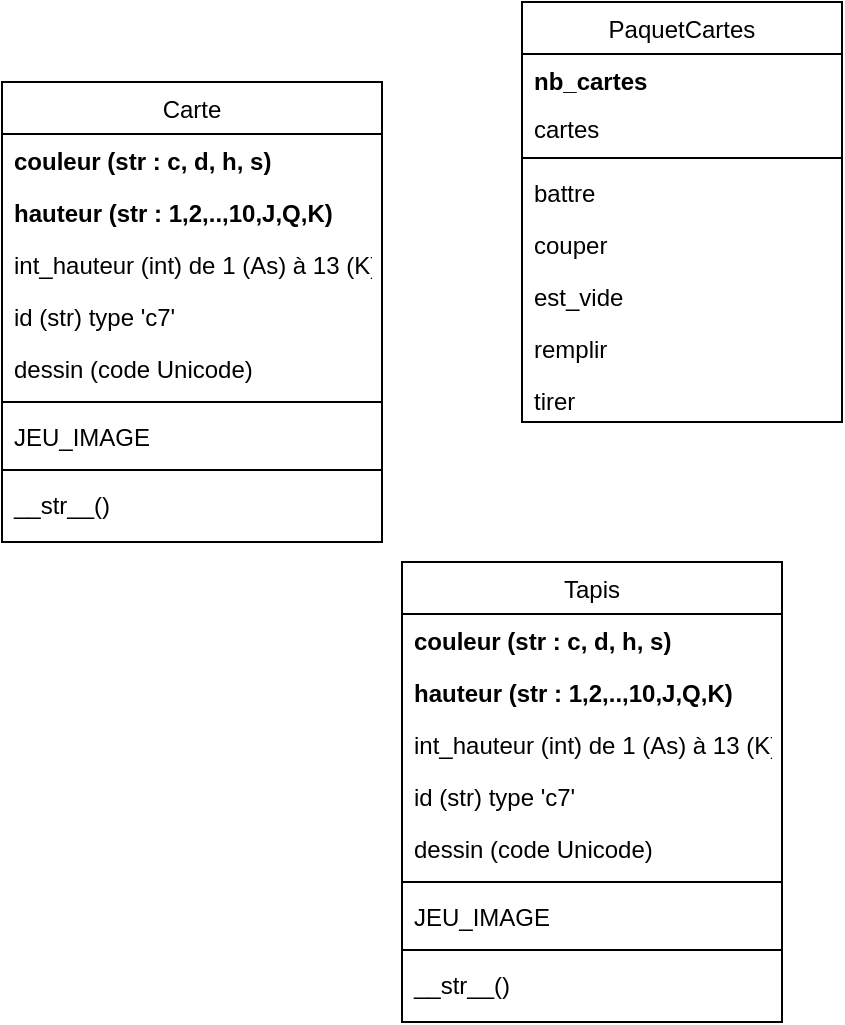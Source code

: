 <mxfile version="24.0.7" type="github">
  <diagram id="C5RBs43oDa-KdzZeNtuy" name="Page-1">
    <mxGraphModel dx="548" dy="436" grid="1" gridSize="10" guides="1" tooltips="1" connect="1" arrows="1" fold="1" page="1" pageScale="1" pageWidth="827" pageHeight="1169" math="0" shadow="0">
      <root>
        <mxCell id="WIyWlLk6GJQsqaUBKTNV-0" />
        <mxCell id="WIyWlLk6GJQsqaUBKTNV-1" parent="WIyWlLk6GJQsqaUBKTNV-0" />
        <mxCell id="zkfFHV4jXpPFQw0GAbJ--6" value="Carte" style="swimlane;fontStyle=0;align=center;verticalAlign=top;childLayout=stackLayout;horizontal=1;startSize=26;horizontalStack=0;resizeParent=1;resizeLast=0;collapsible=1;marginBottom=0;rounded=0;shadow=0;strokeWidth=1;" parent="WIyWlLk6GJQsqaUBKTNV-1" vertex="1">
          <mxGeometry x="50" y="300" width="190" height="230" as="geometry">
            <mxRectangle x="130" y="380" width="160" height="26" as="alternateBounds" />
          </mxGeometry>
        </mxCell>
        <mxCell id="cuVEG3gyqSC4my0nEuTG-7" value="couleur (str : c, d, h, s)" style="text;align=left;verticalAlign=top;spacingLeft=4;spacingRight=4;overflow=hidden;rotatable=0;points=[[0,0.5],[1,0.5]];portConstraint=eastwest;fontStyle=1" vertex="1" parent="zkfFHV4jXpPFQw0GAbJ--6">
          <mxGeometry y="26" width="190" height="26" as="geometry" />
        </mxCell>
        <mxCell id="cuVEG3gyqSC4my0nEuTG-9" value="hauteur (str : 1,2,..,10,J,Q,K)" style="text;align=left;verticalAlign=top;spacingLeft=4;spacingRight=4;overflow=hidden;rotatable=0;points=[[0,0.5],[1,0.5]];portConstraint=eastwest;fontStyle=1" vertex="1" parent="zkfFHV4jXpPFQw0GAbJ--6">
          <mxGeometry y="52" width="190" height="26" as="geometry" />
        </mxCell>
        <mxCell id="cuVEG3gyqSC4my0nEuTG-8" value="int_hauteur (int) de 1 (As) à 13 (K)" style="text;align=left;verticalAlign=top;spacingLeft=4;spacingRight=4;overflow=hidden;rotatable=0;points=[[0,0.5],[1,0.5]];portConstraint=eastwest;" vertex="1" parent="zkfFHV4jXpPFQw0GAbJ--6">
          <mxGeometry y="78" width="190" height="26" as="geometry" />
        </mxCell>
        <mxCell id="cuVEG3gyqSC4my0nEuTG-10" value="id (str) type &#39;c7&#39;" style="text;align=left;verticalAlign=top;spacingLeft=4;spacingRight=4;overflow=hidden;rotatable=0;points=[[0,0.5],[1,0.5]];portConstraint=eastwest;" vertex="1" parent="zkfFHV4jXpPFQw0GAbJ--6">
          <mxGeometry y="104" width="190" height="26" as="geometry" />
        </mxCell>
        <mxCell id="cuVEG3gyqSC4my0nEuTG-11" value="dessin (code Unicode)" style="text;align=left;verticalAlign=top;spacingLeft=4;spacingRight=4;overflow=hidden;rotatable=0;points=[[0,0.5],[1,0.5]];portConstraint=eastwest;" vertex="1" parent="zkfFHV4jXpPFQw0GAbJ--6">
          <mxGeometry y="130" width="190" height="26" as="geometry" />
        </mxCell>
        <mxCell id="cuVEG3gyqSC4my0nEuTG-13" value="" style="line;html=1;strokeWidth=1;align=left;verticalAlign=middle;spacingTop=-1;spacingLeft=3;spacingRight=3;rotatable=0;labelPosition=right;points=[];portConstraint=eastwest;" vertex="1" parent="zkfFHV4jXpPFQw0GAbJ--6">
          <mxGeometry y="156" width="190" height="8" as="geometry" />
        </mxCell>
        <mxCell id="zkfFHV4jXpPFQw0GAbJ--7" value="JEU_IMAGE" style="text;align=left;verticalAlign=top;spacingLeft=4;spacingRight=4;overflow=hidden;rotatable=0;points=[[0,0.5],[1,0.5]];portConstraint=eastwest;" parent="zkfFHV4jXpPFQw0GAbJ--6" vertex="1">
          <mxGeometry y="164" width="190" height="26" as="geometry" />
        </mxCell>
        <mxCell id="cuVEG3gyqSC4my0nEuTG-0" value="" style="line;html=1;strokeWidth=1;align=left;verticalAlign=middle;spacingTop=-1;spacingLeft=3;spacingRight=3;rotatable=0;labelPosition=right;points=[];portConstraint=eastwest;" vertex="1" parent="zkfFHV4jXpPFQw0GAbJ--6">
          <mxGeometry y="190" width="190" height="8" as="geometry" />
        </mxCell>
        <mxCell id="zkfFHV4jXpPFQw0GAbJ--11" value="__str__()" style="text;align=left;verticalAlign=top;spacingLeft=4;spacingRight=4;overflow=hidden;rotatable=0;points=[[0,0.5],[1,0.5]];portConstraint=eastwest;" parent="zkfFHV4jXpPFQw0GAbJ--6" vertex="1">
          <mxGeometry y="198" width="190" height="26" as="geometry" />
        </mxCell>
        <mxCell id="zkfFHV4jXpPFQw0GAbJ--13" value="PaquetCartes" style="swimlane;fontStyle=0;align=center;verticalAlign=top;childLayout=stackLayout;horizontal=1;startSize=26;horizontalStack=0;resizeParent=1;resizeLast=0;collapsible=1;marginBottom=0;rounded=0;shadow=0;strokeWidth=1;" parent="WIyWlLk6GJQsqaUBKTNV-1" vertex="1">
          <mxGeometry x="310" y="260" width="160" height="210" as="geometry">
            <mxRectangle x="340" y="380" width="170" height="26" as="alternateBounds" />
          </mxGeometry>
        </mxCell>
        <mxCell id="cuVEG3gyqSC4my0nEuTG-15" value="nb_cartes" style="text;align=left;verticalAlign=top;spacingLeft=4;spacingRight=4;overflow=hidden;rotatable=0;points=[[0,0.5],[1,0.5]];portConstraint=eastwest;fontStyle=1" vertex="1" parent="zkfFHV4jXpPFQw0GAbJ--13">
          <mxGeometry y="26" width="160" height="24" as="geometry" />
        </mxCell>
        <mxCell id="cuVEG3gyqSC4my0nEuTG-16" value="cartes" style="text;align=left;verticalAlign=top;spacingLeft=4;spacingRight=4;overflow=hidden;rotatable=0;points=[[0,0.5],[1,0.5]];portConstraint=eastwest;" vertex="1" parent="zkfFHV4jXpPFQw0GAbJ--13">
          <mxGeometry y="50" width="160" height="24" as="geometry" />
        </mxCell>
        <mxCell id="cuVEG3gyqSC4my0nEuTG-14" value="" style="line;html=1;strokeWidth=1;align=left;verticalAlign=middle;spacingTop=-1;spacingLeft=3;spacingRight=3;rotatable=0;labelPosition=right;points=[];portConstraint=eastwest;" vertex="1" parent="zkfFHV4jXpPFQw0GAbJ--13">
          <mxGeometry y="74" width="160" height="8" as="geometry" />
        </mxCell>
        <mxCell id="cuVEG3gyqSC4my0nEuTG-1" value="battre" style="text;align=left;verticalAlign=top;spacingLeft=4;spacingRight=4;overflow=hidden;rotatable=0;points=[[0,0.5],[1,0.5]];portConstraint=eastwest;" vertex="1" parent="zkfFHV4jXpPFQw0GAbJ--13">
          <mxGeometry y="82" width="160" height="26" as="geometry" />
        </mxCell>
        <mxCell id="cuVEG3gyqSC4my0nEuTG-2" value="couper" style="text;align=left;verticalAlign=top;spacingLeft=4;spacingRight=4;overflow=hidden;rotatable=0;points=[[0,0.5],[1,0.5]];portConstraint=eastwest;" vertex="1" parent="zkfFHV4jXpPFQw0GAbJ--13">
          <mxGeometry y="108" width="160" height="26" as="geometry" />
        </mxCell>
        <mxCell id="cuVEG3gyqSC4my0nEuTG-3" value="est_vide" style="text;align=left;verticalAlign=top;spacingLeft=4;spacingRight=4;overflow=hidden;rotatable=0;points=[[0,0.5],[1,0.5]];portConstraint=eastwest;" vertex="1" parent="zkfFHV4jXpPFQw0GAbJ--13">
          <mxGeometry y="134" width="160" height="26" as="geometry" />
        </mxCell>
        <mxCell id="cuVEG3gyqSC4my0nEuTG-4" value="remplir" style="text;align=left;verticalAlign=top;spacingLeft=4;spacingRight=4;overflow=hidden;rotatable=0;points=[[0,0.5],[1,0.5]];portConstraint=eastwest;" vertex="1" parent="zkfFHV4jXpPFQw0GAbJ--13">
          <mxGeometry y="160" width="160" height="26" as="geometry" />
        </mxCell>
        <mxCell id="cuVEG3gyqSC4my0nEuTG-5" value="tirer" style="text;align=left;verticalAlign=top;spacingLeft=4;spacingRight=4;overflow=hidden;rotatable=0;points=[[0,0.5],[1,0.5]];portConstraint=eastwest;" vertex="1" parent="zkfFHV4jXpPFQw0GAbJ--13">
          <mxGeometry y="186" width="160" height="24" as="geometry" />
        </mxCell>
        <mxCell id="cuVEG3gyqSC4my0nEuTG-18" value="Tapis" style="swimlane;fontStyle=0;align=center;verticalAlign=top;childLayout=stackLayout;horizontal=1;startSize=26;horizontalStack=0;resizeParent=1;resizeLast=0;collapsible=1;marginBottom=0;rounded=0;shadow=0;strokeWidth=1;" vertex="1" parent="WIyWlLk6GJQsqaUBKTNV-1">
          <mxGeometry x="250" y="540" width="190" height="230" as="geometry">
            <mxRectangle x="130" y="380" width="160" height="26" as="alternateBounds" />
          </mxGeometry>
        </mxCell>
        <mxCell id="cuVEG3gyqSC4my0nEuTG-19" value="couleur (str : c, d, h, s)" style="text;align=left;verticalAlign=top;spacingLeft=4;spacingRight=4;overflow=hidden;rotatable=0;points=[[0,0.5],[1,0.5]];portConstraint=eastwest;fontStyle=1" vertex="1" parent="cuVEG3gyqSC4my0nEuTG-18">
          <mxGeometry y="26" width="190" height="26" as="geometry" />
        </mxCell>
        <mxCell id="cuVEG3gyqSC4my0nEuTG-20" value="hauteur (str : 1,2,..,10,J,Q,K)" style="text;align=left;verticalAlign=top;spacingLeft=4;spacingRight=4;overflow=hidden;rotatable=0;points=[[0,0.5],[1,0.5]];portConstraint=eastwest;fontStyle=1" vertex="1" parent="cuVEG3gyqSC4my0nEuTG-18">
          <mxGeometry y="52" width="190" height="26" as="geometry" />
        </mxCell>
        <mxCell id="cuVEG3gyqSC4my0nEuTG-21" value="int_hauteur (int) de 1 (As) à 13 (K)" style="text;align=left;verticalAlign=top;spacingLeft=4;spacingRight=4;overflow=hidden;rotatable=0;points=[[0,0.5],[1,0.5]];portConstraint=eastwest;" vertex="1" parent="cuVEG3gyqSC4my0nEuTG-18">
          <mxGeometry y="78" width="190" height="26" as="geometry" />
        </mxCell>
        <mxCell id="cuVEG3gyqSC4my0nEuTG-22" value="id (str) type &#39;c7&#39;" style="text;align=left;verticalAlign=top;spacingLeft=4;spacingRight=4;overflow=hidden;rotatable=0;points=[[0,0.5],[1,0.5]];portConstraint=eastwest;" vertex="1" parent="cuVEG3gyqSC4my0nEuTG-18">
          <mxGeometry y="104" width="190" height="26" as="geometry" />
        </mxCell>
        <mxCell id="cuVEG3gyqSC4my0nEuTG-23" value="dessin (code Unicode)" style="text;align=left;verticalAlign=top;spacingLeft=4;spacingRight=4;overflow=hidden;rotatable=0;points=[[0,0.5],[1,0.5]];portConstraint=eastwest;" vertex="1" parent="cuVEG3gyqSC4my0nEuTG-18">
          <mxGeometry y="130" width="190" height="26" as="geometry" />
        </mxCell>
        <mxCell id="cuVEG3gyqSC4my0nEuTG-24" value="" style="line;html=1;strokeWidth=1;align=left;verticalAlign=middle;spacingTop=-1;spacingLeft=3;spacingRight=3;rotatable=0;labelPosition=right;points=[];portConstraint=eastwest;" vertex="1" parent="cuVEG3gyqSC4my0nEuTG-18">
          <mxGeometry y="156" width="190" height="8" as="geometry" />
        </mxCell>
        <mxCell id="cuVEG3gyqSC4my0nEuTG-25" value="JEU_IMAGE" style="text;align=left;verticalAlign=top;spacingLeft=4;spacingRight=4;overflow=hidden;rotatable=0;points=[[0,0.5],[1,0.5]];portConstraint=eastwest;" vertex="1" parent="cuVEG3gyqSC4my0nEuTG-18">
          <mxGeometry y="164" width="190" height="26" as="geometry" />
        </mxCell>
        <mxCell id="cuVEG3gyqSC4my0nEuTG-26" value="" style="line;html=1;strokeWidth=1;align=left;verticalAlign=middle;spacingTop=-1;spacingLeft=3;spacingRight=3;rotatable=0;labelPosition=right;points=[];portConstraint=eastwest;" vertex="1" parent="cuVEG3gyqSC4my0nEuTG-18">
          <mxGeometry y="190" width="190" height="8" as="geometry" />
        </mxCell>
        <mxCell id="cuVEG3gyqSC4my0nEuTG-27" value="__str__()" style="text;align=left;verticalAlign=top;spacingLeft=4;spacingRight=4;overflow=hidden;rotatable=0;points=[[0,0.5],[1,0.5]];portConstraint=eastwest;" vertex="1" parent="cuVEG3gyqSC4my0nEuTG-18">
          <mxGeometry y="198" width="190" height="26" as="geometry" />
        </mxCell>
      </root>
    </mxGraphModel>
  </diagram>
</mxfile>
